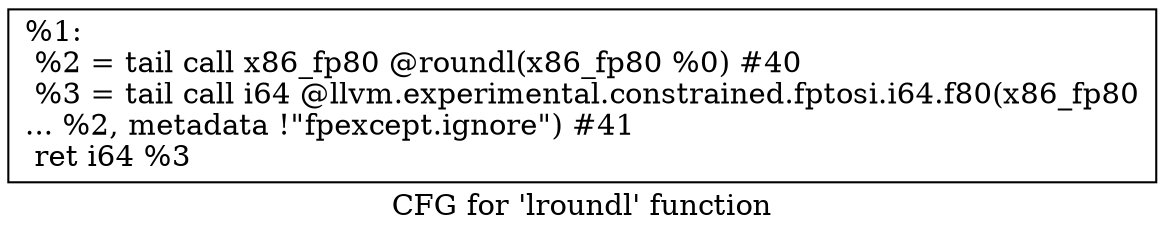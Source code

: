 digraph "CFG for 'lroundl' function" {
	label="CFG for 'lroundl' function";

	Node0x1cdb340 [shape=record,label="{%1:\l  %2 = tail call x86_fp80 @roundl(x86_fp80 %0) #40\l  %3 = tail call i64 @llvm.experimental.constrained.fptosi.i64.f80(x86_fp80\l... %2, metadata !\"fpexcept.ignore\") #41\l  ret i64 %3\l}"];
}
